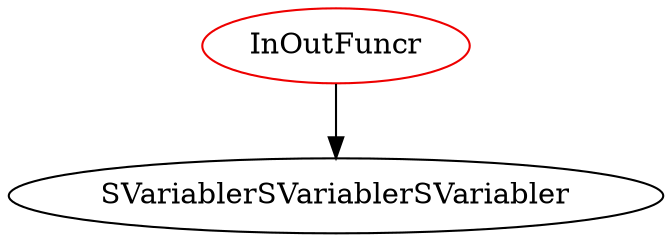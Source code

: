 digraph inoutfuncr{
InOutFuncr -> SVariablerSVariablerSVariabler;
InOutFuncr	[shape=oval, color=red2, label="InOutFuncr"];
}
